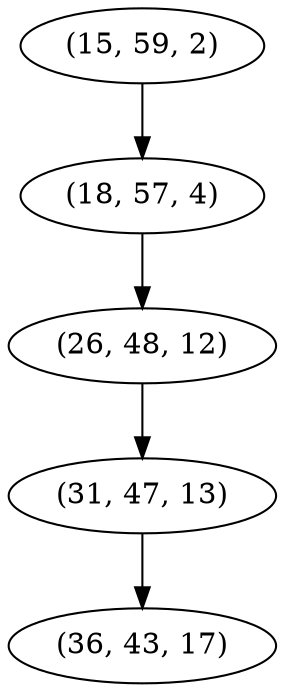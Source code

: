 digraph tree {
    "(15, 59, 2)";
    "(18, 57, 4)";
    "(26, 48, 12)";
    "(31, 47, 13)";
    "(36, 43, 17)";
    "(15, 59, 2)" -> "(18, 57, 4)";
    "(18, 57, 4)" -> "(26, 48, 12)";
    "(26, 48, 12)" -> "(31, 47, 13)";
    "(31, 47, 13)" -> "(36, 43, 17)";
}
